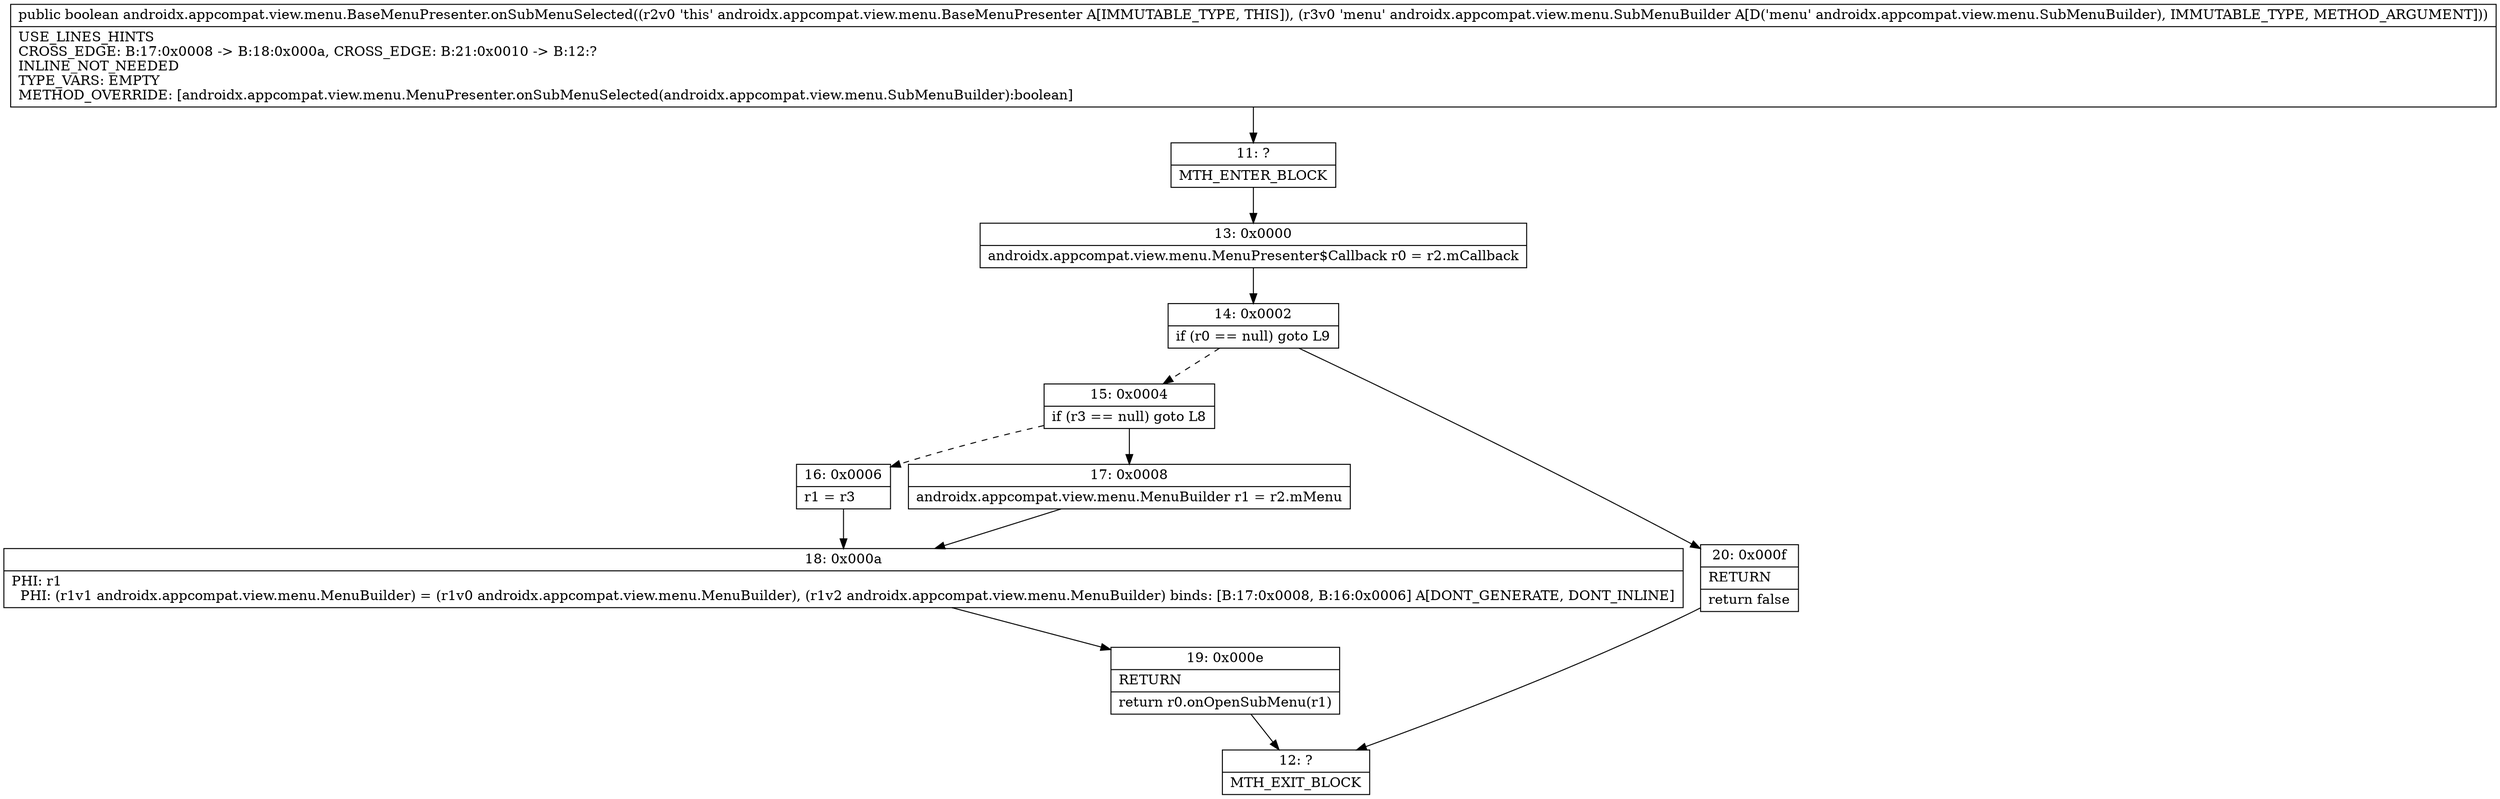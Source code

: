 digraph "CFG forandroidx.appcompat.view.menu.BaseMenuPresenter.onSubMenuSelected(Landroidx\/appcompat\/view\/menu\/SubMenuBuilder;)Z" {
Node_11 [shape=record,label="{11\:\ ?|MTH_ENTER_BLOCK\l}"];
Node_13 [shape=record,label="{13\:\ 0x0000|androidx.appcompat.view.menu.MenuPresenter$Callback r0 = r2.mCallback\l}"];
Node_14 [shape=record,label="{14\:\ 0x0002|if (r0 == null) goto L9\l}"];
Node_15 [shape=record,label="{15\:\ 0x0004|if (r3 == null) goto L8\l}"];
Node_16 [shape=record,label="{16\:\ 0x0006|r1 = r3\l}"];
Node_18 [shape=record,label="{18\:\ 0x000a|PHI: r1 \l  PHI: (r1v1 androidx.appcompat.view.menu.MenuBuilder) = (r1v0 androidx.appcompat.view.menu.MenuBuilder), (r1v2 androidx.appcompat.view.menu.MenuBuilder) binds: [B:17:0x0008, B:16:0x0006] A[DONT_GENERATE, DONT_INLINE]\l}"];
Node_19 [shape=record,label="{19\:\ 0x000e|RETURN\l|return r0.onOpenSubMenu(r1)\l}"];
Node_12 [shape=record,label="{12\:\ ?|MTH_EXIT_BLOCK\l}"];
Node_17 [shape=record,label="{17\:\ 0x0008|androidx.appcompat.view.menu.MenuBuilder r1 = r2.mMenu\l}"];
Node_20 [shape=record,label="{20\:\ 0x000f|RETURN\l|return false\l}"];
MethodNode[shape=record,label="{public boolean androidx.appcompat.view.menu.BaseMenuPresenter.onSubMenuSelected((r2v0 'this' androidx.appcompat.view.menu.BaseMenuPresenter A[IMMUTABLE_TYPE, THIS]), (r3v0 'menu' androidx.appcompat.view.menu.SubMenuBuilder A[D('menu' androidx.appcompat.view.menu.SubMenuBuilder), IMMUTABLE_TYPE, METHOD_ARGUMENT]))  | USE_LINES_HINTS\lCROSS_EDGE: B:17:0x0008 \-\> B:18:0x000a, CROSS_EDGE: B:21:0x0010 \-\> B:12:?\lINLINE_NOT_NEEDED\lTYPE_VARS: EMPTY\lMETHOD_OVERRIDE: [androidx.appcompat.view.menu.MenuPresenter.onSubMenuSelected(androidx.appcompat.view.menu.SubMenuBuilder):boolean]\l}"];
MethodNode -> Node_11;Node_11 -> Node_13;
Node_13 -> Node_14;
Node_14 -> Node_15[style=dashed];
Node_14 -> Node_20;
Node_15 -> Node_16[style=dashed];
Node_15 -> Node_17;
Node_16 -> Node_18;
Node_18 -> Node_19;
Node_19 -> Node_12;
Node_17 -> Node_18;
Node_20 -> Node_12;
}

